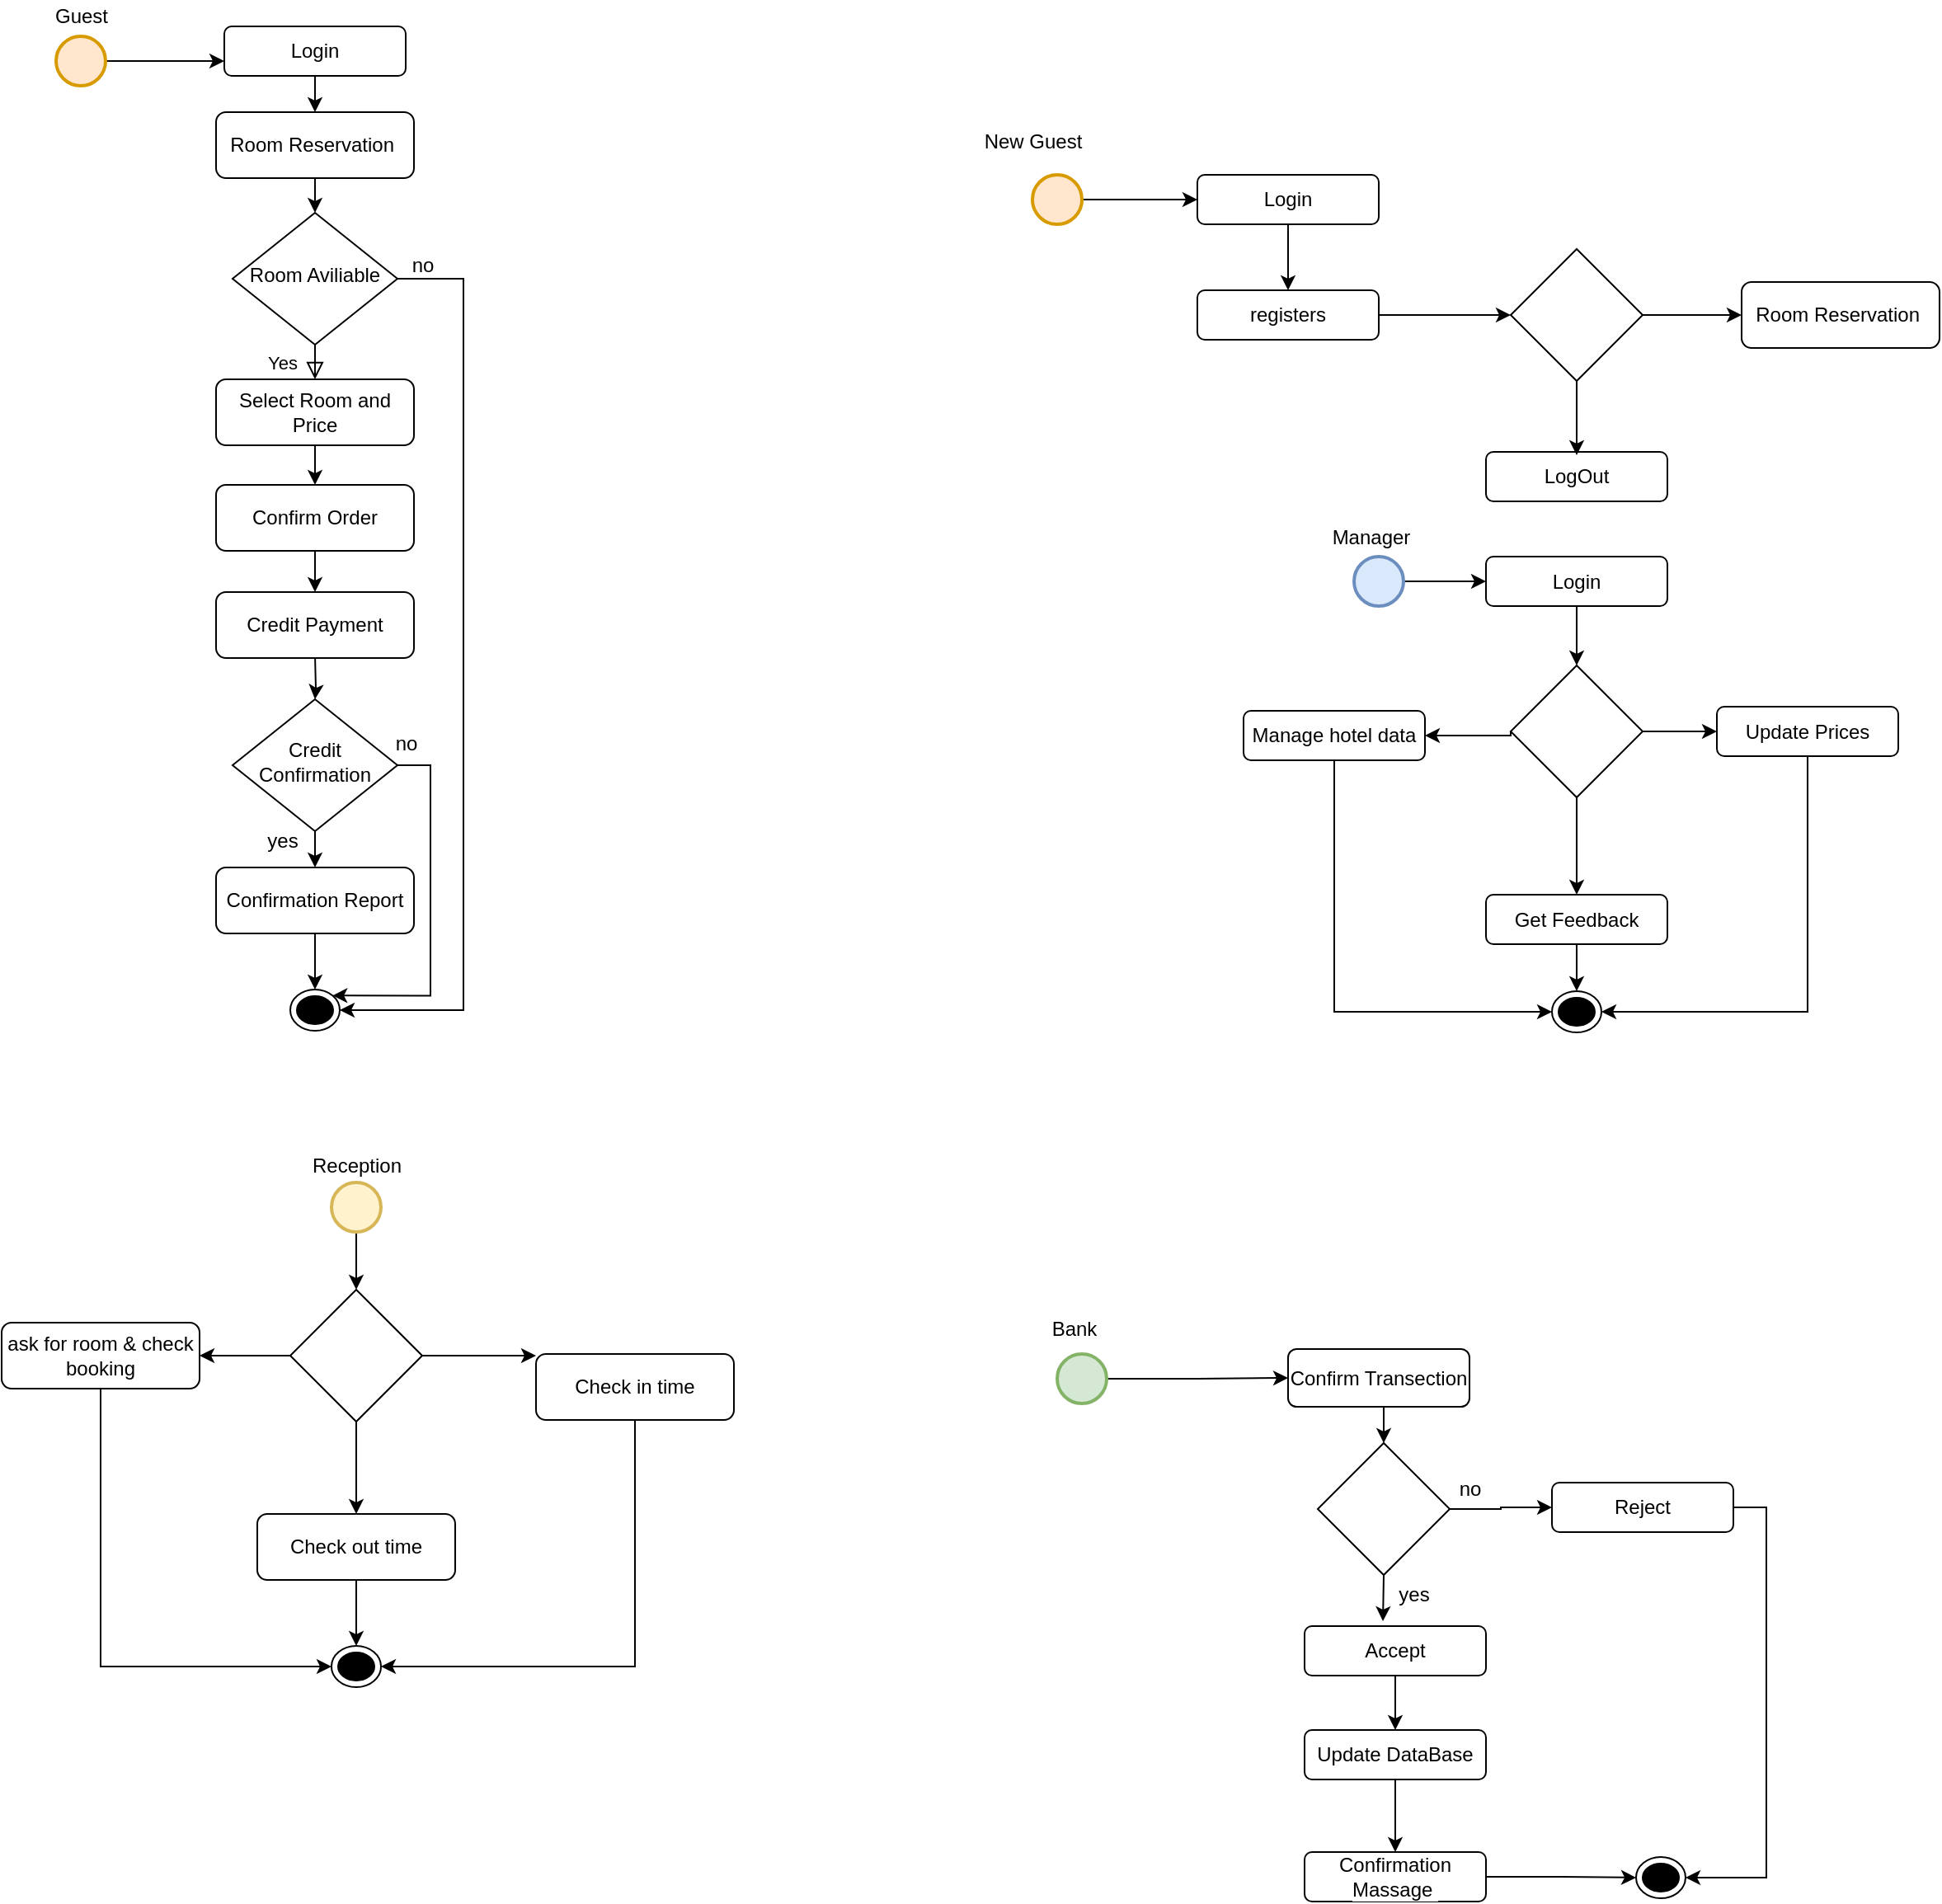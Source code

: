 <mxfile version="16.1.2" type="github">
  <diagram id="C5RBs43oDa-KdzZeNtuy" name="Page-1">
    <mxGraphModel dx="1085" dy="603" grid="1" gridSize="10" guides="1" tooltips="1" connect="1" arrows="1" fold="1" page="1" pageScale="1" pageWidth="827" pageHeight="1169" math="0" shadow="0">
      <root>
        <mxCell id="WIyWlLk6GJQsqaUBKTNV-0" />
        <mxCell id="WIyWlLk6GJQsqaUBKTNV-1" parent="WIyWlLk6GJQsqaUBKTNV-0" />
        <mxCell id="WIyWlLk6GJQsqaUBKTNV-4" value="Yes" style="rounded=0;html=1;jettySize=auto;orthogonalLoop=1;fontSize=11;endArrow=block;endFill=0;endSize=8;strokeWidth=1;shadow=0;labelBackgroundColor=none;edgeStyle=orthogonalEdgeStyle;" parent="WIyWlLk6GJQsqaUBKTNV-1" source="WIyWlLk6GJQsqaUBKTNV-6" target="WIyWlLk6GJQsqaUBKTNV-12" edge="1">
          <mxGeometry y="20" relative="1" as="geometry">
            <mxPoint as="offset" />
            <mxPoint x="220" y="290" as="targetPoint" />
          </mxGeometry>
        </mxCell>
        <mxCell id="gemn2ap4bUZ9MYAWAG_Z-2" style="edgeStyle=orthogonalEdgeStyle;rounded=0;orthogonalLoop=1;jettySize=auto;html=1;exitX=1;exitY=0.5;exitDx=0;exitDy=0;entryX=1;entryY=0.5;entryDx=0;entryDy=0;" parent="WIyWlLk6GJQsqaUBKTNV-1" source="WIyWlLk6GJQsqaUBKTNV-6" target="B1jqjsU7qTsS_S_Pzwoj-1" edge="1">
          <mxGeometry relative="1" as="geometry">
            <mxPoint x="319" y="173" as="targetPoint" />
            <Array as="points">
              <mxPoint x="310" y="173" />
              <mxPoint x="310" y="617" />
            </Array>
          </mxGeometry>
        </mxCell>
        <mxCell id="WIyWlLk6GJQsqaUBKTNV-6" value="Room Aviliable" style="rhombus;whiteSpace=wrap;html=1;shadow=0;fontFamily=Helvetica;fontSize=12;align=center;strokeWidth=1;spacing=6;spacingTop=-4;" parent="WIyWlLk6GJQsqaUBKTNV-1" vertex="1">
          <mxGeometry x="170" y="133" width="100" height="80" as="geometry" />
        </mxCell>
        <mxCell id="WIyWlLk6GJQsqaUBKTNV-12" value="Select Room and Price" style="rounded=1;whiteSpace=wrap;html=1;fontSize=12;glass=0;strokeWidth=1;shadow=0;" parent="WIyWlLk6GJQsqaUBKTNV-1" vertex="1">
          <mxGeometry x="160" y="234" width="120" height="40" as="geometry" />
        </mxCell>
        <mxCell id="B1jqjsU7qTsS_S_Pzwoj-1" value="" style="ellipse;html=1;shape=endState;fillColor=#000000;strokeColor=#000000;" parent="WIyWlLk6GJQsqaUBKTNV-1" vertex="1">
          <mxGeometry x="205" y="604" width="30" height="25" as="geometry" />
        </mxCell>
        <mxCell id="B1jqjsU7qTsS_S_Pzwoj-24" style="edgeStyle=orthogonalEdgeStyle;rounded=0;orthogonalLoop=1;jettySize=auto;html=1;exitX=1;exitY=0.5;exitDx=0;exitDy=0;exitPerimeter=0;entryX=0;entryY=0.7;entryDx=0;entryDy=0;entryPerimeter=0;" parent="WIyWlLk6GJQsqaUBKTNV-1" source="B1jqjsU7qTsS_S_Pzwoj-2" target="B1jqjsU7qTsS_S_Pzwoj-5" edge="1">
          <mxGeometry relative="1" as="geometry">
            <mxPoint x="160" y="70" as="targetPoint" />
            <Array as="points">
              <mxPoint x="130" y="41" />
              <mxPoint x="130" y="41" />
            </Array>
          </mxGeometry>
        </mxCell>
        <mxCell id="B1jqjsU7qTsS_S_Pzwoj-2" value="" style="strokeWidth=2;html=1;shape=mxgraph.flowchart.start_2;whiteSpace=wrap;fillColor=#ffe6cc;strokeColor=#d79b00;" parent="WIyWlLk6GJQsqaUBKTNV-1" vertex="1">
          <mxGeometry x="63" y="26" width="30" height="30" as="geometry" />
        </mxCell>
        <mxCell id="B1jqjsU7qTsS_S_Pzwoj-6" value="" style="edgeStyle=orthogonalEdgeStyle;rounded=0;orthogonalLoop=1;jettySize=auto;html=1;exitX=0.5;exitY=1;exitDx=0;exitDy=0;" parent="WIyWlLk6GJQsqaUBKTNV-1" source="EL7k_82J7arz3J5NXtjP-1" target="WIyWlLk6GJQsqaUBKTNV-6" edge="1">
          <mxGeometry relative="1" as="geometry">
            <mxPoint x="220" y="140" as="sourcePoint" />
          </mxGeometry>
        </mxCell>
        <mxCell id="EL7k_82J7arz3J5NXtjP-2" style="edgeStyle=orthogonalEdgeStyle;rounded=0;orthogonalLoop=1;jettySize=auto;html=1;exitX=0.5;exitY=1;exitDx=0;exitDy=0;entryX=0.5;entryY=0;entryDx=0;entryDy=0;" edge="1" parent="WIyWlLk6GJQsqaUBKTNV-1" source="B1jqjsU7qTsS_S_Pzwoj-5" target="EL7k_82J7arz3J5NXtjP-1">
          <mxGeometry relative="1" as="geometry">
            <mxPoint x="220" y="100" as="targetPoint" />
          </mxGeometry>
        </mxCell>
        <mxCell id="B1jqjsU7qTsS_S_Pzwoj-5" value="Login" style="rounded=1;whiteSpace=wrap;html=1;fontSize=12;glass=0;strokeWidth=1;shadow=0;" parent="WIyWlLk6GJQsqaUBKTNV-1" vertex="1">
          <mxGeometry x="165" y="20" width="110" height="30" as="geometry" />
        </mxCell>
        <mxCell id="B1jqjsU7qTsS_S_Pzwoj-7" value="" style="edgeStyle=orthogonalEdgeStyle;rounded=0;orthogonalLoop=1;jettySize=auto;html=1;exitX=0.5;exitY=1;exitDx=0;exitDy=0;entryX=0.5;entryY=0;entryDx=0;entryDy=0;" parent="WIyWlLk6GJQsqaUBKTNV-1" source="WIyWlLk6GJQsqaUBKTNV-12" target="EL7k_82J7arz3J5NXtjP-3" edge="1">
          <mxGeometry relative="1" as="geometry">
            <mxPoint x="230" y="160" as="sourcePoint" />
            <mxPoint x="220" y="361" as="targetPoint" />
          </mxGeometry>
        </mxCell>
        <mxCell id="B1jqjsU7qTsS_S_Pzwoj-10" style="edgeStyle=orthogonalEdgeStyle;rounded=0;orthogonalLoop=1;jettySize=auto;html=1;exitX=1;exitY=0.5;exitDx=0;exitDy=0;entryX=1;entryY=0;entryDx=0;entryDy=0;" parent="WIyWlLk6GJQsqaUBKTNV-1" source="B1jqjsU7qTsS_S_Pzwoj-8" target="B1jqjsU7qTsS_S_Pzwoj-1" edge="1">
          <mxGeometry relative="1" as="geometry">
            <mxPoint x="310" y="468" as="targetPoint" />
            <Array as="points">
              <mxPoint x="290" y="468" />
              <mxPoint x="290" y="608" />
            </Array>
          </mxGeometry>
        </mxCell>
        <mxCell id="B1jqjsU7qTsS_S_Pzwoj-12" style="edgeStyle=orthogonalEdgeStyle;rounded=0;orthogonalLoop=1;jettySize=auto;html=1;exitX=0.5;exitY=1;exitDx=0;exitDy=0;entryX=0.5;entryY=0;entryDx=0;entryDy=0;" parent="WIyWlLk6GJQsqaUBKTNV-1" source="B1jqjsU7qTsS_S_Pzwoj-8" target="B1jqjsU7qTsS_S_Pzwoj-17" edge="1">
          <mxGeometry relative="1" as="geometry">
            <mxPoint x="220" y="570" as="targetPoint" />
          </mxGeometry>
        </mxCell>
        <mxCell id="B1jqjsU7qTsS_S_Pzwoj-8" value="Credit Confirmation" style="rhombus;whiteSpace=wrap;html=1;shadow=0;fontFamily=Helvetica;fontSize=12;align=center;strokeWidth=1;spacing=6;spacingTop=-4;" parent="WIyWlLk6GJQsqaUBKTNV-1" vertex="1">
          <mxGeometry x="170" y="428" width="100" height="80" as="geometry" />
        </mxCell>
        <mxCell id="B1jqjsU7qTsS_S_Pzwoj-9" value="" style="edgeStyle=orthogonalEdgeStyle;rounded=0;orthogonalLoop=1;jettySize=auto;html=1;exitX=0.5;exitY=1;exitDx=0;exitDy=0;" parent="WIyWlLk6GJQsqaUBKTNV-1" target="B1jqjsU7qTsS_S_Pzwoj-8" edge="1">
          <mxGeometry relative="1" as="geometry">
            <mxPoint x="220" y="401" as="sourcePoint" />
            <mxPoint x="230" y="400" as="targetPoint" />
          </mxGeometry>
        </mxCell>
        <mxCell id="B1jqjsU7qTsS_S_Pzwoj-13" value="no" style="text;html=1;align=center;verticalAlign=middle;resizable=0;points=[];autosize=1;strokeColor=none;fillColor=none;" parent="WIyWlLk6GJQsqaUBKTNV-1" vertex="1">
          <mxGeometry x="260" y="445" width="30" height="20" as="geometry" />
        </mxCell>
        <mxCell id="B1jqjsU7qTsS_S_Pzwoj-16" value="yes" style="text;html=1;align=center;verticalAlign=middle;resizable=0;points=[];autosize=1;strokeColor=none;fillColor=none;" parent="WIyWlLk6GJQsqaUBKTNV-1" vertex="1">
          <mxGeometry x="185" y="504" width="30" height="20" as="geometry" />
        </mxCell>
        <mxCell id="B1jqjsU7qTsS_S_Pzwoj-20" value="" style="edgeStyle=orthogonalEdgeStyle;rounded=0;orthogonalLoop=1;jettySize=auto;html=1;" parent="WIyWlLk6GJQsqaUBKTNV-1" source="B1jqjsU7qTsS_S_Pzwoj-17" target="B1jqjsU7qTsS_S_Pzwoj-1" edge="1">
          <mxGeometry relative="1" as="geometry" />
        </mxCell>
        <mxCell id="B1jqjsU7qTsS_S_Pzwoj-17" value="Confirmation Report" style="rounded=1;whiteSpace=wrap;html=1;fontSize=12;glass=0;strokeWidth=1;shadow=0;" parent="WIyWlLk6GJQsqaUBKTNV-1" vertex="1">
          <mxGeometry x="160" y="530" width="120" height="40" as="geometry" />
        </mxCell>
        <mxCell id="B1jqjsU7qTsS_S_Pzwoj-23" value="no" style="text;html=1;align=center;verticalAlign=middle;resizable=0;points=[];autosize=1;strokeColor=none;fillColor=none;" parent="WIyWlLk6GJQsqaUBKTNV-1" vertex="1">
          <mxGeometry x="270" y="155" width="30" height="20" as="geometry" />
        </mxCell>
        <mxCell id="EL7k_82J7arz3J5NXtjP-1" value="Room Reservation&lt;span style=&quot;white-space: pre&quot;&gt; &lt;/span&gt;" style="rounded=1;whiteSpace=wrap;html=1;fontSize=12;glass=0;strokeWidth=1;shadow=0;" vertex="1" parent="WIyWlLk6GJQsqaUBKTNV-1">
          <mxGeometry x="160" y="72" width="120" height="40" as="geometry" />
        </mxCell>
        <mxCell id="EL7k_82J7arz3J5NXtjP-5" style="edgeStyle=orthogonalEdgeStyle;rounded=0;orthogonalLoop=1;jettySize=auto;html=1;exitX=0.5;exitY=1;exitDx=0;exitDy=0;entryX=0.5;entryY=0;entryDx=0;entryDy=0;" edge="1" parent="WIyWlLk6GJQsqaUBKTNV-1" source="EL7k_82J7arz3J5NXtjP-3" target="EL7k_82J7arz3J5NXtjP-4">
          <mxGeometry relative="1" as="geometry" />
        </mxCell>
        <mxCell id="EL7k_82J7arz3J5NXtjP-3" value="&lt;span style=&quot;background-color: rgb(255 , 255 , 255)&quot;&gt;Confirm Order&lt;/span&gt;" style="rounded=1;whiteSpace=wrap;html=1;fontSize=12;glass=0;strokeWidth=1;shadow=0;" vertex="1" parent="WIyWlLk6GJQsqaUBKTNV-1">
          <mxGeometry x="160" y="298" width="120" height="40" as="geometry" />
        </mxCell>
        <mxCell id="EL7k_82J7arz3J5NXtjP-4" value="Credit Payment" style="rounded=1;whiteSpace=wrap;html=1;fontSize=12;glass=0;strokeWidth=1;shadow=0;" vertex="1" parent="WIyWlLk6GJQsqaUBKTNV-1">
          <mxGeometry x="160" y="363" width="120" height="40" as="geometry" />
        </mxCell>
        <mxCell id="EL7k_82J7arz3J5NXtjP-8" style="edgeStyle=orthogonalEdgeStyle;rounded=0;orthogonalLoop=1;jettySize=auto;html=1;exitX=1;exitY=0.5;exitDx=0;exitDy=0;exitPerimeter=0;" edge="1" parent="WIyWlLk6GJQsqaUBKTNV-1" source="EL7k_82J7arz3J5NXtjP-6" target="EL7k_82J7arz3J5NXtjP-7">
          <mxGeometry relative="1" as="geometry" />
        </mxCell>
        <mxCell id="EL7k_82J7arz3J5NXtjP-6" value="" style="strokeWidth=2;html=1;shape=mxgraph.flowchart.start_2;whiteSpace=wrap;fillColor=#ffe6cc;strokeColor=#d79b00;" vertex="1" parent="WIyWlLk6GJQsqaUBKTNV-1">
          <mxGeometry x="655" y="110" width="30" height="30" as="geometry" />
        </mxCell>
        <mxCell id="EL7k_82J7arz3J5NXtjP-9" style="edgeStyle=orthogonalEdgeStyle;rounded=0;orthogonalLoop=1;jettySize=auto;html=1;exitX=0.5;exitY=1;exitDx=0;exitDy=0;entryX=0.5;entryY=0;entryDx=0;entryDy=0;" edge="1" parent="WIyWlLk6GJQsqaUBKTNV-1" source="EL7k_82J7arz3J5NXtjP-7" target="EL7k_82J7arz3J5NXtjP-10">
          <mxGeometry relative="1" as="geometry">
            <mxPoint x="810" y="180" as="targetPoint" />
          </mxGeometry>
        </mxCell>
        <mxCell id="EL7k_82J7arz3J5NXtjP-7" value="Login" style="rounded=1;whiteSpace=wrap;html=1;fontSize=12;glass=0;strokeWidth=1;shadow=0;" vertex="1" parent="WIyWlLk6GJQsqaUBKTNV-1">
          <mxGeometry x="755" y="110" width="110" height="30" as="geometry" />
        </mxCell>
        <mxCell id="EL7k_82J7arz3J5NXtjP-14" style="edgeStyle=orthogonalEdgeStyle;rounded=0;orthogonalLoop=1;jettySize=auto;html=1;exitX=1;exitY=0.5;exitDx=0;exitDy=0;" edge="1" parent="WIyWlLk6GJQsqaUBKTNV-1" source="EL7k_82J7arz3J5NXtjP-10">
          <mxGeometry relative="1" as="geometry">
            <mxPoint x="945" y="195" as="targetPoint" />
          </mxGeometry>
        </mxCell>
        <mxCell id="EL7k_82J7arz3J5NXtjP-10" value="&lt;span style=&quot;background-color: rgb(255 , 255 , 255)&quot;&gt;registers&lt;/span&gt;" style="rounded=1;whiteSpace=wrap;html=1;fontSize=12;glass=0;strokeWidth=1;shadow=0;" vertex="1" parent="WIyWlLk6GJQsqaUBKTNV-1">
          <mxGeometry x="755" y="180" width="110" height="30" as="geometry" />
        </mxCell>
        <mxCell id="EL7k_82J7arz3J5NXtjP-11" value="New Guest" style="text;html=1;align=center;verticalAlign=middle;resizable=0;points=[];autosize=1;strokeColor=none;fillColor=none;" vertex="1" parent="WIyWlLk6GJQsqaUBKTNV-1">
          <mxGeometry x="620" y="80" width="70" height="20" as="geometry" />
        </mxCell>
        <mxCell id="EL7k_82J7arz3J5NXtjP-13" value="LogOut" style="rounded=1;whiteSpace=wrap;html=1;fontSize=12;glass=0;strokeWidth=1;shadow=0;" vertex="1" parent="WIyWlLk6GJQsqaUBKTNV-1">
          <mxGeometry x="930" y="278" width="110" height="30" as="geometry" />
        </mxCell>
        <mxCell id="EL7k_82J7arz3J5NXtjP-16" style="edgeStyle=orthogonalEdgeStyle;rounded=0;orthogonalLoop=1;jettySize=auto;html=1;exitX=0.5;exitY=1;exitDx=0;exitDy=0;" edge="1" parent="WIyWlLk6GJQsqaUBKTNV-1" source="EL7k_82J7arz3J5NXtjP-15">
          <mxGeometry relative="1" as="geometry">
            <mxPoint x="985" y="280" as="targetPoint" />
          </mxGeometry>
        </mxCell>
        <mxCell id="EL7k_82J7arz3J5NXtjP-17" style="edgeStyle=orthogonalEdgeStyle;rounded=0;orthogonalLoop=1;jettySize=auto;html=1;exitX=1;exitY=0.5;exitDx=0;exitDy=0;" edge="1" parent="WIyWlLk6GJQsqaUBKTNV-1" source="EL7k_82J7arz3J5NXtjP-15">
          <mxGeometry relative="1" as="geometry">
            <mxPoint x="1085" y="195" as="targetPoint" />
          </mxGeometry>
        </mxCell>
        <mxCell id="EL7k_82J7arz3J5NXtjP-15" value="" style="rhombus;whiteSpace=wrap;html=1;" vertex="1" parent="WIyWlLk6GJQsqaUBKTNV-1">
          <mxGeometry x="945" y="155" width="80" height="80" as="geometry" />
        </mxCell>
        <mxCell id="EL7k_82J7arz3J5NXtjP-18" value="Room Reservation&lt;span style=&quot;white-space: pre&quot;&gt; &lt;/span&gt;" style="rounded=1;whiteSpace=wrap;html=1;fontSize=12;glass=0;strokeWidth=1;shadow=0;" vertex="1" parent="WIyWlLk6GJQsqaUBKTNV-1">
          <mxGeometry x="1085" y="175" width="120" height="40" as="geometry" />
        </mxCell>
        <mxCell id="EL7k_82J7arz3J5NXtjP-22" style="edgeStyle=orthogonalEdgeStyle;rounded=0;orthogonalLoop=1;jettySize=auto;html=1;exitX=1;exitY=0.5;exitDx=0;exitDy=0;exitPerimeter=0;entryX=0;entryY=0.5;entryDx=0;entryDy=0;" edge="1" parent="WIyWlLk6GJQsqaUBKTNV-1" source="EL7k_82J7arz3J5NXtjP-19" target="EL7k_82J7arz3J5NXtjP-20">
          <mxGeometry relative="1" as="geometry" />
        </mxCell>
        <mxCell id="EL7k_82J7arz3J5NXtjP-19" value="" style="strokeWidth=2;html=1;shape=mxgraph.flowchart.start_2;whiteSpace=wrap;fillColor=#dae8fc;strokeColor=#6c8ebf;" vertex="1" parent="WIyWlLk6GJQsqaUBKTNV-1">
          <mxGeometry x="850" y="341.5" width="30" height="30" as="geometry" />
        </mxCell>
        <mxCell id="EL7k_82J7arz3J5NXtjP-28" style="edgeStyle=orthogonalEdgeStyle;rounded=0;orthogonalLoop=1;jettySize=auto;html=1;exitX=0.5;exitY=1;exitDx=0;exitDy=0;entryX=0.5;entryY=0;entryDx=0;entryDy=0;" edge="1" parent="WIyWlLk6GJQsqaUBKTNV-1" source="EL7k_82J7arz3J5NXtjP-20" target="EL7k_82J7arz3J5NXtjP-27">
          <mxGeometry relative="1" as="geometry" />
        </mxCell>
        <mxCell id="EL7k_82J7arz3J5NXtjP-20" value="Login" style="rounded=1;whiteSpace=wrap;html=1;fontSize=12;glass=0;strokeWidth=1;shadow=0;" vertex="1" parent="WIyWlLk6GJQsqaUBKTNV-1">
          <mxGeometry x="930" y="341.5" width="110" height="30" as="geometry" />
        </mxCell>
        <mxCell id="EL7k_82J7arz3J5NXtjP-33" style="edgeStyle=orthogonalEdgeStyle;rounded=0;orthogonalLoop=1;jettySize=auto;html=1;exitX=0.5;exitY=1;exitDx=0;exitDy=0;entryX=0.5;entryY=0;entryDx=0;entryDy=0;" edge="1" parent="WIyWlLk6GJQsqaUBKTNV-1" source="EL7k_82J7arz3J5NXtjP-24" target="EL7k_82J7arz3J5NXtjP-36">
          <mxGeometry relative="1" as="geometry">
            <mxPoint x="985" y="604" as="targetPoint" />
          </mxGeometry>
        </mxCell>
        <mxCell id="EL7k_82J7arz3J5NXtjP-24" value="&lt;span style=&quot;background-color: rgb(255 , 255 , 255)&quot;&gt;Get Feedback&lt;/span&gt;" style="rounded=1;whiteSpace=wrap;html=1;fontSize=12;glass=0;strokeWidth=1;shadow=0;" vertex="1" parent="WIyWlLk6GJQsqaUBKTNV-1">
          <mxGeometry x="930" y="546.5" width="110" height="30" as="geometry" />
        </mxCell>
        <mxCell id="EL7k_82J7arz3J5NXtjP-34" style="edgeStyle=orthogonalEdgeStyle;rounded=0;orthogonalLoop=1;jettySize=auto;html=1;exitX=0.5;exitY=1;exitDx=0;exitDy=0;entryX=1;entryY=0.5;entryDx=0;entryDy=0;" edge="1" parent="WIyWlLk6GJQsqaUBKTNV-1" source="EL7k_82J7arz3J5NXtjP-25" target="EL7k_82J7arz3J5NXtjP-36">
          <mxGeometry relative="1" as="geometry">
            <mxPoint x="1025" y="644" as="targetPoint" />
          </mxGeometry>
        </mxCell>
        <mxCell id="EL7k_82J7arz3J5NXtjP-25" value="&lt;span style=&quot;background-color: rgb(255 , 255 , 255)&quot;&gt;Update Prices&lt;/span&gt;" style="rounded=1;whiteSpace=wrap;html=1;fontSize=12;glass=0;strokeWidth=1;shadow=0;" vertex="1" parent="WIyWlLk6GJQsqaUBKTNV-1">
          <mxGeometry x="1070" y="432.5" width="110" height="30" as="geometry" />
        </mxCell>
        <mxCell id="EL7k_82J7arz3J5NXtjP-35" style="edgeStyle=orthogonalEdgeStyle;rounded=0;orthogonalLoop=1;jettySize=auto;html=1;exitX=0.5;exitY=1;exitDx=0;exitDy=0;entryX=0;entryY=0.5;entryDx=0;entryDy=0;" edge="1" parent="WIyWlLk6GJQsqaUBKTNV-1" source="EL7k_82J7arz3J5NXtjP-26" target="EL7k_82J7arz3J5NXtjP-36">
          <mxGeometry relative="1" as="geometry">
            <mxPoint x="945" y="644" as="targetPoint" />
          </mxGeometry>
        </mxCell>
        <mxCell id="EL7k_82J7arz3J5NXtjP-26" value="&lt;span style=&quot;background-color: rgb(255 , 255 , 255)&quot;&gt;Manage hotel data&lt;/span&gt;" style="rounded=1;whiteSpace=wrap;html=1;fontSize=12;glass=0;strokeWidth=1;shadow=0;" vertex="1" parent="WIyWlLk6GJQsqaUBKTNV-1">
          <mxGeometry x="783" y="435" width="110" height="30" as="geometry" />
        </mxCell>
        <mxCell id="EL7k_82J7arz3J5NXtjP-29" style="edgeStyle=orthogonalEdgeStyle;rounded=0;orthogonalLoop=1;jettySize=auto;html=1;exitX=1;exitY=0.5;exitDx=0;exitDy=0;entryX=0;entryY=0.5;entryDx=0;entryDy=0;" edge="1" parent="WIyWlLk6GJQsqaUBKTNV-1" source="EL7k_82J7arz3J5NXtjP-27" target="EL7k_82J7arz3J5NXtjP-25">
          <mxGeometry relative="1" as="geometry" />
        </mxCell>
        <mxCell id="EL7k_82J7arz3J5NXtjP-30" style="edgeStyle=orthogonalEdgeStyle;rounded=0;orthogonalLoop=1;jettySize=auto;html=1;exitX=0;exitY=0.5;exitDx=0;exitDy=0;" edge="1" parent="WIyWlLk6GJQsqaUBKTNV-1" source="EL7k_82J7arz3J5NXtjP-27" target="EL7k_82J7arz3J5NXtjP-26">
          <mxGeometry relative="1" as="geometry">
            <mxPoint x="893" y="448" as="targetPoint" />
            <Array as="points">
              <mxPoint x="945" y="450" />
            </Array>
          </mxGeometry>
        </mxCell>
        <mxCell id="EL7k_82J7arz3J5NXtjP-31" style="edgeStyle=orthogonalEdgeStyle;rounded=0;orthogonalLoop=1;jettySize=auto;html=1;exitX=0.5;exitY=1;exitDx=0;exitDy=0;entryX=0.5;entryY=0;entryDx=0;entryDy=0;" edge="1" parent="WIyWlLk6GJQsqaUBKTNV-1" source="EL7k_82J7arz3J5NXtjP-27" target="EL7k_82J7arz3J5NXtjP-24">
          <mxGeometry relative="1" as="geometry" />
        </mxCell>
        <mxCell id="EL7k_82J7arz3J5NXtjP-27" value="" style="rhombus;whiteSpace=wrap;html=1;" vertex="1" parent="WIyWlLk6GJQsqaUBKTNV-1">
          <mxGeometry x="945" y="407.5" width="80" height="80" as="geometry" />
        </mxCell>
        <mxCell id="EL7k_82J7arz3J5NXtjP-36" value="" style="ellipse;html=1;shape=endState;fillColor=#000000;strokeColor=#000000;" vertex="1" parent="WIyWlLk6GJQsqaUBKTNV-1">
          <mxGeometry x="970" y="605" width="30" height="25" as="geometry" />
        </mxCell>
        <mxCell id="EL7k_82J7arz3J5NXtjP-48" style="edgeStyle=orthogonalEdgeStyle;rounded=0;orthogonalLoop=1;jettySize=auto;html=1;exitX=0.5;exitY=1;exitDx=0;exitDy=0;exitPerimeter=0;entryX=0.5;entryY=0;entryDx=0;entryDy=0;" edge="1" parent="WIyWlLk6GJQsqaUBKTNV-1" source="EL7k_82J7arz3J5NXtjP-39" target="EL7k_82J7arz3J5NXtjP-44">
          <mxGeometry relative="1" as="geometry" />
        </mxCell>
        <mxCell id="EL7k_82J7arz3J5NXtjP-39" value="" style="strokeWidth=2;html=1;shape=mxgraph.flowchart.start_2;whiteSpace=wrap;fillColor=#fff2cc;strokeColor=#d6b656;" vertex="1" parent="WIyWlLk6GJQsqaUBKTNV-1">
          <mxGeometry x="230" y="721" width="30" height="30" as="geometry" />
        </mxCell>
        <mxCell id="EL7k_82J7arz3J5NXtjP-40" value="Reception" style="text;html=1;align=center;verticalAlign=middle;resizable=0;points=[];autosize=1;strokeColor=none;fillColor=none;" vertex="1" parent="WIyWlLk6GJQsqaUBKTNV-1">
          <mxGeometry x="210" y="701" width="70" height="20" as="geometry" />
        </mxCell>
        <mxCell id="EL7k_82J7arz3J5NXtjP-51" style="edgeStyle=orthogonalEdgeStyle;rounded=0;orthogonalLoop=1;jettySize=auto;html=1;exitX=0.5;exitY=1;exitDx=0;exitDy=0;entryX=0;entryY=0.5;entryDx=0;entryDy=0;" edge="1" parent="WIyWlLk6GJQsqaUBKTNV-1" source="EL7k_82J7arz3J5NXtjP-41" target="EL7k_82J7arz3J5NXtjP-53">
          <mxGeometry relative="1" as="geometry">
            <mxPoint x="205" y="1090" as="targetPoint" />
          </mxGeometry>
        </mxCell>
        <mxCell id="EL7k_82J7arz3J5NXtjP-41" value="&lt;span style=&quot;background-color: rgb(255 , 255 , 255)&quot;&gt;ask for room &amp;amp; check booking&lt;/span&gt;" style="rounded=1;whiteSpace=wrap;html=1;fontSize=12;glass=0;strokeWidth=1;shadow=0;" vertex="1" parent="WIyWlLk6GJQsqaUBKTNV-1">
          <mxGeometry x="30" y="806" width="120" height="40" as="geometry" />
        </mxCell>
        <mxCell id="EL7k_82J7arz3J5NXtjP-50" style="edgeStyle=orthogonalEdgeStyle;rounded=0;orthogonalLoop=1;jettySize=auto;html=1;exitX=0.5;exitY=1;exitDx=0;exitDy=0;entryX=1;entryY=0.5;entryDx=0;entryDy=0;" edge="1" parent="WIyWlLk6GJQsqaUBKTNV-1" target="EL7k_82J7arz3J5NXtjP-53">
          <mxGeometry relative="1" as="geometry">
            <mxPoint x="414" y="846" as="sourcePoint" />
            <mxPoint x="285" y="1090" as="targetPoint" />
            <Array as="points">
              <mxPoint x="414" y="1015" />
            </Array>
          </mxGeometry>
        </mxCell>
        <mxCell id="EL7k_82J7arz3J5NXtjP-42" value="&lt;span style=&quot;background-color: rgb(255 , 255 , 255)&quot;&gt;Check in time&lt;/span&gt;" style="rounded=1;whiteSpace=wrap;html=1;fontSize=12;glass=0;strokeWidth=1;shadow=0;" vertex="1" parent="WIyWlLk6GJQsqaUBKTNV-1">
          <mxGeometry x="354" y="825" width="120" height="40" as="geometry" />
        </mxCell>
        <mxCell id="EL7k_82J7arz3J5NXtjP-52" style="edgeStyle=orthogonalEdgeStyle;rounded=0;orthogonalLoop=1;jettySize=auto;html=1;exitX=0.5;exitY=1;exitDx=0;exitDy=0;entryX=0.5;entryY=0;entryDx=0;entryDy=0;" edge="1" parent="WIyWlLk6GJQsqaUBKTNV-1" source="EL7k_82J7arz3J5NXtjP-43" target="EL7k_82J7arz3J5NXtjP-53">
          <mxGeometry relative="1" as="geometry">
            <mxPoint x="245" y="1050" as="targetPoint" />
          </mxGeometry>
        </mxCell>
        <mxCell id="EL7k_82J7arz3J5NXtjP-43" value="&lt;span style=&quot;background-color: rgb(255 , 255 , 255)&quot;&gt;Check out time&lt;/span&gt;" style="rounded=1;whiteSpace=wrap;html=1;fontSize=12;glass=0;strokeWidth=1;shadow=0;" vertex="1" parent="WIyWlLk6GJQsqaUBKTNV-1">
          <mxGeometry x="185" y="922" width="120" height="40" as="geometry" />
        </mxCell>
        <mxCell id="EL7k_82J7arz3J5NXtjP-45" style="edgeStyle=orthogonalEdgeStyle;rounded=0;orthogonalLoop=1;jettySize=auto;html=1;exitX=0.5;exitY=1;exitDx=0;exitDy=0;entryX=0.5;entryY=0;entryDx=0;entryDy=0;" edge="1" parent="WIyWlLk6GJQsqaUBKTNV-1" source="EL7k_82J7arz3J5NXtjP-44" target="EL7k_82J7arz3J5NXtjP-43">
          <mxGeometry relative="1" as="geometry" />
        </mxCell>
        <mxCell id="EL7k_82J7arz3J5NXtjP-46" style="edgeStyle=orthogonalEdgeStyle;rounded=0;orthogonalLoop=1;jettySize=auto;html=1;exitX=1;exitY=0.5;exitDx=0;exitDy=0;entryX=0;entryY=0.5;entryDx=0;entryDy=0;" edge="1" parent="WIyWlLk6GJQsqaUBKTNV-1" source="EL7k_82J7arz3J5NXtjP-44">
          <mxGeometry relative="1" as="geometry">
            <mxPoint x="354" y="826" as="targetPoint" />
          </mxGeometry>
        </mxCell>
        <mxCell id="EL7k_82J7arz3J5NXtjP-47" style="edgeStyle=orthogonalEdgeStyle;rounded=0;orthogonalLoop=1;jettySize=auto;html=1;exitX=0;exitY=0.5;exitDx=0;exitDy=0;" edge="1" parent="WIyWlLk6GJQsqaUBKTNV-1" source="EL7k_82J7arz3J5NXtjP-44" target="EL7k_82J7arz3J5NXtjP-41">
          <mxGeometry relative="1" as="geometry" />
        </mxCell>
        <mxCell id="EL7k_82J7arz3J5NXtjP-44" value="" style="rhombus;whiteSpace=wrap;html=1;" vertex="1" parent="WIyWlLk6GJQsqaUBKTNV-1">
          <mxGeometry x="205" y="786" width="80" height="80" as="geometry" />
        </mxCell>
        <mxCell id="EL7k_82J7arz3J5NXtjP-53" value="" style="ellipse;html=1;shape=endState;fillColor=#000000;strokeColor=#000000;" vertex="1" parent="WIyWlLk6GJQsqaUBKTNV-1">
          <mxGeometry x="230" y="1002" width="30" height="25" as="geometry" />
        </mxCell>
        <mxCell id="EL7k_82J7arz3J5NXtjP-58" style="edgeStyle=orthogonalEdgeStyle;rounded=0;orthogonalLoop=1;jettySize=auto;html=1;exitX=1;exitY=0.5;exitDx=0;exitDy=0;exitPerimeter=0;" edge="1" parent="WIyWlLk6GJQsqaUBKTNV-1" source="EL7k_82J7arz3J5NXtjP-55" target="EL7k_82J7arz3J5NXtjP-57">
          <mxGeometry relative="1" as="geometry" />
        </mxCell>
        <mxCell id="EL7k_82J7arz3J5NXtjP-55" value="" style="strokeWidth=2;html=1;shape=mxgraph.flowchart.start_2;whiteSpace=wrap;fillColor=#d5e8d4;strokeColor=#82b366;" vertex="1" parent="WIyWlLk6GJQsqaUBKTNV-1">
          <mxGeometry x="670" y="825" width="30" height="30" as="geometry" />
        </mxCell>
        <mxCell id="EL7k_82J7arz3J5NXtjP-64" style="edgeStyle=orthogonalEdgeStyle;rounded=0;orthogonalLoop=1;jettySize=auto;html=1;exitX=0.5;exitY=1;exitDx=0;exitDy=0;entryX=0.5;entryY=0;entryDx=0;entryDy=0;" edge="1" parent="WIyWlLk6GJQsqaUBKTNV-1" source="EL7k_82J7arz3J5NXtjP-57" target="EL7k_82J7arz3J5NXtjP-63">
          <mxGeometry relative="1" as="geometry" />
        </mxCell>
        <mxCell id="EL7k_82J7arz3J5NXtjP-57" value="&lt;span style=&quot;background-color: rgb(255 , 255 , 255)&quot;&gt;Confirm Transection&lt;/span&gt;" style="rounded=1;whiteSpace=wrap;html=1;fontSize=12;glass=0;strokeWidth=1;shadow=0;" vertex="1" parent="WIyWlLk6GJQsqaUBKTNV-1">
          <mxGeometry x="810" y="822" width="110" height="35" as="geometry" />
        </mxCell>
        <mxCell id="EL7k_82J7arz3J5NXtjP-79" style="edgeStyle=orthogonalEdgeStyle;rounded=0;orthogonalLoop=1;jettySize=auto;html=1;exitX=1;exitY=0.5;exitDx=0;exitDy=0;entryX=0;entryY=0.5;entryDx=0;entryDy=0;" edge="1" parent="WIyWlLk6GJQsqaUBKTNV-1" source="EL7k_82J7arz3J5NXtjP-59" target="EL7k_82J7arz3J5NXtjP-76">
          <mxGeometry relative="1" as="geometry" />
        </mxCell>
        <mxCell id="EL7k_82J7arz3J5NXtjP-59" value="&lt;span style=&quot;background-color: rgb(255 , 255 , 255)&quot;&gt;Confirmation Massage&amp;nbsp;&lt;/span&gt;" style="rounded=1;whiteSpace=wrap;html=1;fontSize=12;glass=0;strokeWidth=1;shadow=0;" vertex="1" parent="WIyWlLk6GJQsqaUBKTNV-1">
          <mxGeometry x="820" y="1127" width="110" height="30" as="geometry" />
        </mxCell>
        <mxCell id="EL7k_82J7arz3J5NXtjP-78" style="edgeStyle=orthogonalEdgeStyle;rounded=0;orthogonalLoop=1;jettySize=auto;html=1;exitX=1;exitY=0.5;exitDx=0;exitDy=0;entryX=1;entryY=0.5;entryDx=0;entryDy=0;" edge="1" parent="WIyWlLk6GJQsqaUBKTNV-1" source="EL7k_82J7arz3J5NXtjP-60" target="EL7k_82J7arz3J5NXtjP-76">
          <mxGeometry relative="1" as="geometry" />
        </mxCell>
        <mxCell id="EL7k_82J7arz3J5NXtjP-60" value="&lt;span style=&quot;background-color: rgb(255 , 255 , 255)&quot;&gt;Reject&lt;/span&gt;" style="rounded=1;whiteSpace=wrap;html=1;fontSize=12;glass=0;strokeWidth=1;shadow=0;" vertex="1" parent="WIyWlLk6GJQsqaUBKTNV-1">
          <mxGeometry x="970" y="903" width="110" height="30" as="geometry" />
        </mxCell>
        <mxCell id="EL7k_82J7arz3J5NXtjP-81" style="edgeStyle=orthogonalEdgeStyle;rounded=0;orthogonalLoop=1;jettySize=auto;html=1;exitX=0.5;exitY=1;exitDx=0;exitDy=0;entryX=0.5;entryY=0;entryDx=0;entryDy=0;" edge="1" parent="WIyWlLk6GJQsqaUBKTNV-1" source="EL7k_82J7arz3J5NXtjP-61" target="EL7k_82J7arz3J5NXtjP-59">
          <mxGeometry relative="1" as="geometry" />
        </mxCell>
        <mxCell id="EL7k_82J7arz3J5NXtjP-61" value="&lt;span style=&quot;background-color: rgb(255 , 255 , 255)&quot;&gt;Update DataBase&lt;/span&gt;" style="rounded=1;whiteSpace=wrap;html=1;fontSize=12;glass=0;strokeWidth=1;shadow=0;" vertex="1" parent="WIyWlLk6GJQsqaUBKTNV-1">
          <mxGeometry x="820" y="1053" width="110" height="30" as="geometry" />
        </mxCell>
        <mxCell id="EL7k_82J7arz3J5NXtjP-80" style="edgeStyle=orthogonalEdgeStyle;rounded=0;orthogonalLoop=1;jettySize=auto;html=1;exitX=0.5;exitY=1;exitDx=0;exitDy=0;" edge="1" parent="WIyWlLk6GJQsqaUBKTNV-1" source="EL7k_82J7arz3J5NXtjP-62" target="EL7k_82J7arz3J5NXtjP-61">
          <mxGeometry relative="1" as="geometry" />
        </mxCell>
        <mxCell id="EL7k_82J7arz3J5NXtjP-62" value="&lt;span style=&quot;background-color: rgb(255 , 255 , 255)&quot;&gt;Accept&lt;/span&gt;" style="rounded=1;whiteSpace=wrap;html=1;fontSize=12;glass=0;strokeWidth=1;shadow=0;" vertex="1" parent="WIyWlLk6GJQsqaUBKTNV-1">
          <mxGeometry x="820" y="990" width="110" height="30" as="geometry" />
        </mxCell>
        <mxCell id="EL7k_82J7arz3J5NXtjP-65" style="edgeStyle=orthogonalEdgeStyle;rounded=0;orthogonalLoop=1;jettySize=auto;html=1;exitX=1;exitY=0.5;exitDx=0;exitDy=0;entryX=0;entryY=0.5;entryDx=0;entryDy=0;" edge="1" parent="WIyWlLk6GJQsqaUBKTNV-1" source="EL7k_82J7arz3J5NXtjP-63" target="EL7k_82J7arz3J5NXtjP-60">
          <mxGeometry relative="1" as="geometry" />
        </mxCell>
        <mxCell id="EL7k_82J7arz3J5NXtjP-67" style="edgeStyle=orthogonalEdgeStyle;rounded=0;orthogonalLoop=1;jettySize=auto;html=1;exitX=0.5;exitY=1;exitDx=0;exitDy=0;entryX=0.432;entryY=-0.1;entryDx=0;entryDy=0;entryPerimeter=0;" edge="1" parent="WIyWlLk6GJQsqaUBKTNV-1" source="EL7k_82J7arz3J5NXtjP-63" target="EL7k_82J7arz3J5NXtjP-62">
          <mxGeometry relative="1" as="geometry" />
        </mxCell>
        <mxCell id="EL7k_82J7arz3J5NXtjP-63" value="" style="rhombus;whiteSpace=wrap;html=1;" vertex="1" parent="WIyWlLk6GJQsqaUBKTNV-1">
          <mxGeometry x="828" y="879" width="80" height="80" as="geometry" />
        </mxCell>
        <mxCell id="EL7k_82J7arz3J5NXtjP-68" value="no" style="text;html=1;align=center;verticalAlign=middle;resizable=0;points=[];autosize=1;strokeColor=none;fillColor=none;" vertex="1" parent="WIyWlLk6GJQsqaUBKTNV-1">
          <mxGeometry x="905" y="897" width="30" height="20" as="geometry" />
        </mxCell>
        <mxCell id="EL7k_82J7arz3J5NXtjP-69" value="yes" style="text;html=1;align=center;verticalAlign=middle;resizable=0;points=[];autosize=1;strokeColor=none;fillColor=none;" vertex="1" parent="WIyWlLk6GJQsqaUBKTNV-1">
          <mxGeometry x="871" y="961" width="30" height="20" as="geometry" />
        </mxCell>
        <mxCell id="EL7k_82J7arz3J5NXtjP-76" value="" style="ellipse;html=1;shape=endState;fillColor=#000000;strokeColor=#000000;" vertex="1" parent="WIyWlLk6GJQsqaUBKTNV-1">
          <mxGeometry x="1021" y="1130" width="30" height="25" as="geometry" />
        </mxCell>
        <mxCell id="EL7k_82J7arz3J5NXtjP-82" value="Bank" style="text;html=1;align=center;verticalAlign=middle;resizable=0;points=[];autosize=1;strokeColor=none;fillColor=none;" vertex="1" parent="WIyWlLk6GJQsqaUBKTNV-1">
          <mxGeometry x="660" y="800" width="40" height="20" as="geometry" />
        </mxCell>
        <mxCell id="EL7k_82J7arz3J5NXtjP-83" value="&lt;span style=&quot;background-color: rgb(255 , 255 , 255)&quot;&gt;Manager&lt;/span&gt;" style="text;html=1;align=center;verticalAlign=middle;resizable=0;points=[];autosize=1;strokeColor=none;fillColor=none;" vertex="1" parent="WIyWlLk6GJQsqaUBKTNV-1">
          <mxGeometry x="830" y="320" width="60" height="20" as="geometry" />
        </mxCell>
        <mxCell id="EL7k_82J7arz3J5NXtjP-84" value="Guest" style="text;html=1;align=center;verticalAlign=middle;resizable=0;points=[];autosize=1;strokeColor=none;fillColor=none;" vertex="1" parent="WIyWlLk6GJQsqaUBKTNV-1">
          <mxGeometry x="53" y="4" width="50" height="20" as="geometry" />
        </mxCell>
      </root>
    </mxGraphModel>
  </diagram>
</mxfile>
